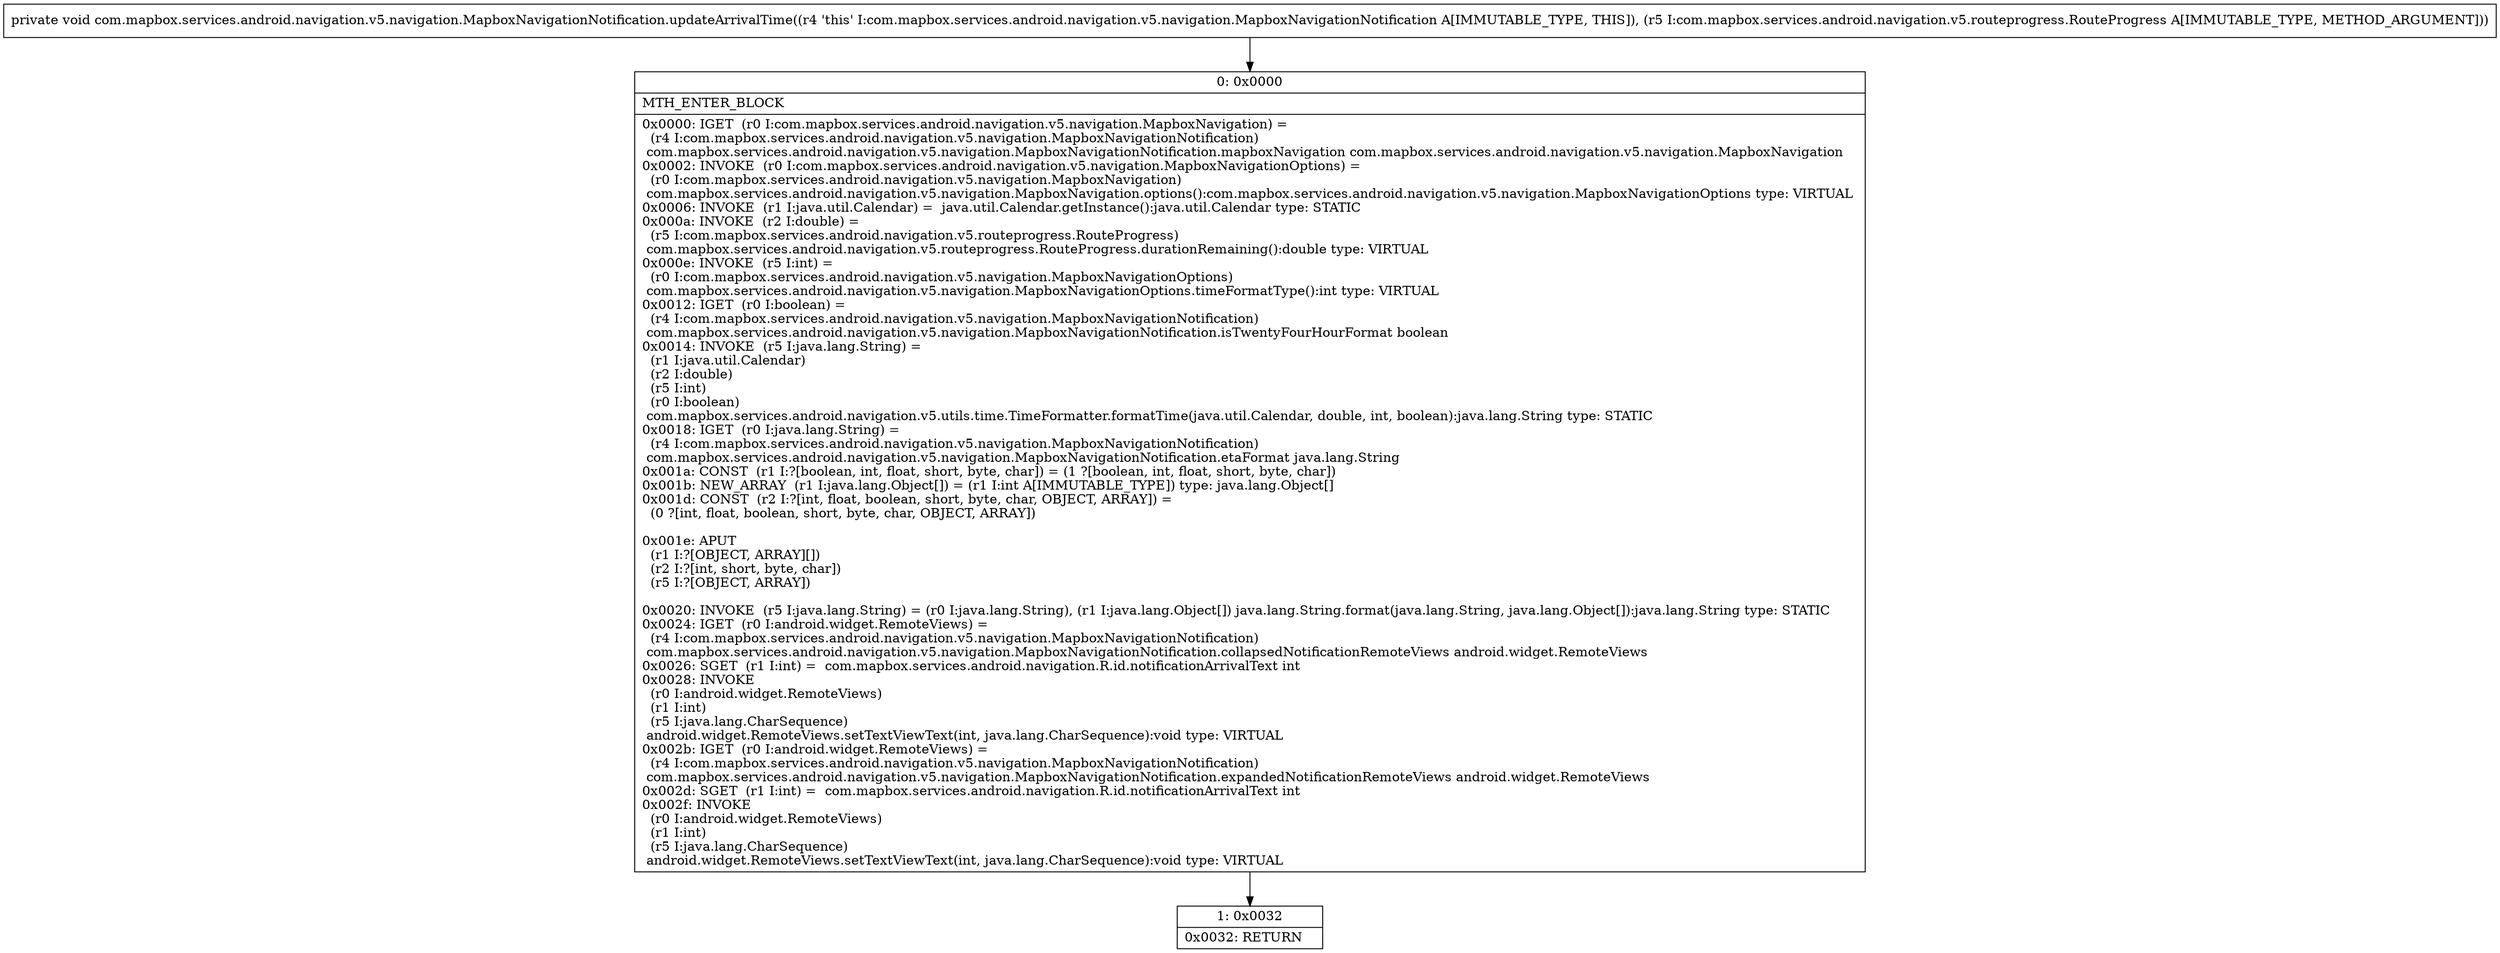 digraph "CFG forcom.mapbox.services.android.navigation.v5.navigation.MapboxNavigationNotification.updateArrivalTime(Lcom\/mapbox\/services\/android\/navigation\/v5\/routeprogress\/RouteProgress;)V" {
Node_0 [shape=record,label="{0\:\ 0x0000|MTH_ENTER_BLOCK\l|0x0000: IGET  (r0 I:com.mapbox.services.android.navigation.v5.navigation.MapboxNavigation) = \l  (r4 I:com.mapbox.services.android.navigation.v5.navigation.MapboxNavigationNotification)\l com.mapbox.services.android.navigation.v5.navigation.MapboxNavigationNotification.mapboxNavigation com.mapbox.services.android.navigation.v5.navigation.MapboxNavigation \l0x0002: INVOKE  (r0 I:com.mapbox.services.android.navigation.v5.navigation.MapboxNavigationOptions) = \l  (r0 I:com.mapbox.services.android.navigation.v5.navigation.MapboxNavigation)\l com.mapbox.services.android.navigation.v5.navigation.MapboxNavigation.options():com.mapbox.services.android.navigation.v5.navigation.MapboxNavigationOptions type: VIRTUAL \l0x0006: INVOKE  (r1 I:java.util.Calendar) =  java.util.Calendar.getInstance():java.util.Calendar type: STATIC \l0x000a: INVOKE  (r2 I:double) = \l  (r5 I:com.mapbox.services.android.navigation.v5.routeprogress.RouteProgress)\l com.mapbox.services.android.navigation.v5.routeprogress.RouteProgress.durationRemaining():double type: VIRTUAL \l0x000e: INVOKE  (r5 I:int) = \l  (r0 I:com.mapbox.services.android.navigation.v5.navigation.MapboxNavigationOptions)\l com.mapbox.services.android.navigation.v5.navigation.MapboxNavigationOptions.timeFormatType():int type: VIRTUAL \l0x0012: IGET  (r0 I:boolean) = \l  (r4 I:com.mapbox.services.android.navigation.v5.navigation.MapboxNavigationNotification)\l com.mapbox.services.android.navigation.v5.navigation.MapboxNavigationNotification.isTwentyFourHourFormat boolean \l0x0014: INVOKE  (r5 I:java.lang.String) = \l  (r1 I:java.util.Calendar)\l  (r2 I:double)\l  (r5 I:int)\l  (r0 I:boolean)\l com.mapbox.services.android.navigation.v5.utils.time.TimeFormatter.formatTime(java.util.Calendar, double, int, boolean):java.lang.String type: STATIC \l0x0018: IGET  (r0 I:java.lang.String) = \l  (r4 I:com.mapbox.services.android.navigation.v5.navigation.MapboxNavigationNotification)\l com.mapbox.services.android.navigation.v5.navigation.MapboxNavigationNotification.etaFormat java.lang.String \l0x001a: CONST  (r1 I:?[boolean, int, float, short, byte, char]) = (1 ?[boolean, int, float, short, byte, char]) \l0x001b: NEW_ARRAY  (r1 I:java.lang.Object[]) = (r1 I:int A[IMMUTABLE_TYPE]) type: java.lang.Object[] \l0x001d: CONST  (r2 I:?[int, float, boolean, short, byte, char, OBJECT, ARRAY]) = \l  (0 ?[int, float, boolean, short, byte, char, OBJECT, ARRAY])\l \l0x001e: APUT  \l  (r1 I:?[OBJECT, ARRAY][])\l  (r2 I:?[int, short, byte, char])\l  (r5 I:?[OBJECT, ARRAY])\l \l0x0020: INVOKE  (r5 I:java.lang.String) = (r0 I:java.lang.String), (r1 I:java.lang.Object[]) java.lang.String.format(java.lang.String, java.lang.Object[]):java.lang.String type: STATIC \l0x0024: IGET  (r0 I:android.widget.RemoteViews) = \l  (r4 I:com.mapbox.services.android.navigation.v5.navigation.MapboxNavigationNotification)\l com.mapbox.services.android.navigation.v5.navigation.MapboxNavigationNotification.collapsedNotificationRemoteViews android.widget.RemoteViews \l0x0026: SGET  (r1 I:int) =  com.mapbox.services.android.navigation.R.id.notificationArrivalText int \l0x0028: INVOKE  \l  (r0 I:android.widget.RemoteViews)\l  (r1 I:int)\l  (r5 I:java.lang.CharSequence)\l android.widget.RemoteViews.setTextViewText(int, java.lang.CharSequence):void type: VIRTUAL \l0x002b: IGET  (r0 I:android.widget.RemoteViews) = \l  (r4 I:com.mapbox.services.android.navigation.v5.navigation.MapboxNavigationNotification)\l com.mapbox.services.android.navigation.v5.navigation.MapboxNavigationNotification.expandedNotificationRemoteViews android.widget.RemoteViews \l0x002d: SGET  (r1 I:int) =  com.mapbox.services.android.navigation.R.id.notificationArrivalText int \l0x002f: INVOKE  \l  (r0 I:android.widget.RemoteViews)\l  (r1 I:int)\l  (r5 I:java.lang.CharSequence)\l android.widget.RemoteViews.setTextViewText(int, java.lang.CharSequence):void type: VIRTUAL \l}"];
Node_1 [shape=record,label="{1\:\ 0x0032|0x0032: RETURN   \l}"];
MethodNode[shape=record,label="{private void com.mapbox.services.android.navigation.v5.navigation.MapboxNavigationNotification.updateArrivalTime((r4 'this' I:com.mapbox.services.android.navigation.v5.navigation.MapboxNavigationNotification A[IMMUTABLE_TYPE, THIS]), (r5 I:com.mapbox.services.android.navigation.v5.routeprogress.RouteProgress A[IMMUTABLE_TYPE, METHOD_ARGUMENT])) }"];
MethodNode -> Node_0;
Node_0 -> Node_1;
}

